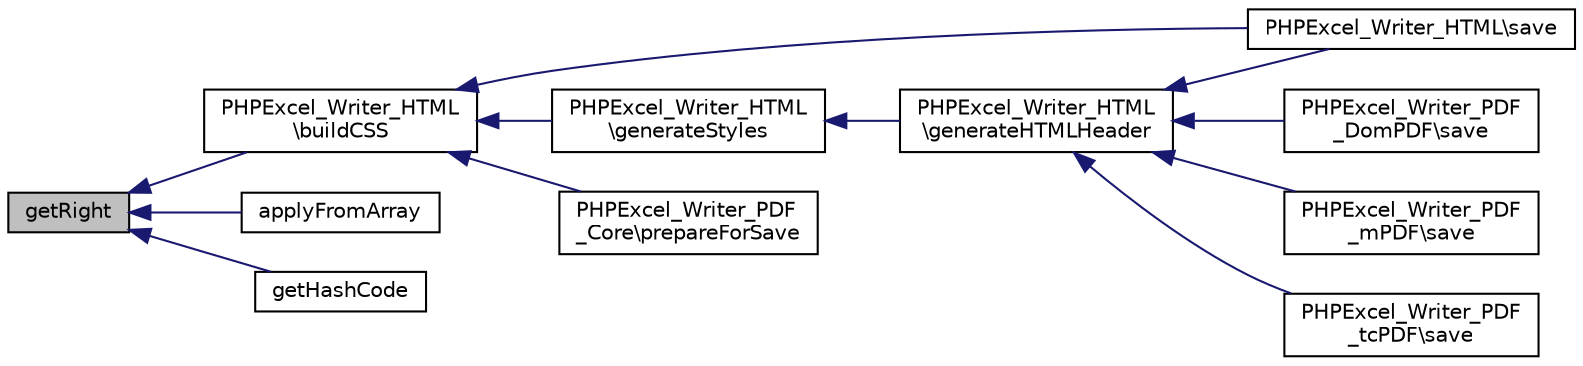digraph "getRight"
{
  edge [fontname="Helvetica",fontsize="10",labelfontname="Helvetica",labelfontsize="10"];
  node [fontname="Helvetica",fontsize="10",shape=record];
  rankdir="LR";
  Node63 [label="getRight",height=0.2,width=0.4,color="black", fillcolor="grey75", style="filled", fontcolor="black"];
  Node63 -> Node64 [dir="back",color="midnightblue",fontsize="10",style="solid",fontname="Helvetica"];
  Node64 [label="PHPExcel_Writer_HTML\l\\buildCSS",height=0.2,width=0.4,color="black", fillcolor="white", style="filled",URL="$class_p_h_p_excel___writer___h_t_m_l.html#a3f8fdb7ac7b7089f7b8ca365afbba79f"];
  Node64 -> Node65 [dir="back",color="midnightblue",fontsize="10",style="solid",fontname="Helvetica"];
  Node65 [label="PHPExcel_Writer_HTML\\save",height=0.2,width=0.4,color="black", fillcolor="white", style="filled",URL="$class_p_h_p_excel___writer___h_t_m_l.html#a47cf44d053426c59c85d31f37744687c"];
  Node64 -> Node66 [dir="back",color="midnightblue",fontsize="10",style="solid",fontname="Helvetica"];
  Node66 [label="PHPExcel_Writer_HTML\l\\generateStyles",height=0.2,width=0.4,color="black", fillcolor="white", style="filled",URL="$class_p_h_p_excel___writer___h_t_m_l.html#ae6002be0e346a33c8f65d034dc93158e"];
  Node66 -> Node67 [dir="back",color="midnightblue",fontsize="10",style="solid",fontname="Helvetica"];
  Node67 [label="PHPExcel_Writer_HTML\l\\generateHTMLHeader",height=0.2,width=0.4,color="black", fillcolor="white", style="filled",URL="$class_p_h_p_excel___writer___h_t_m_l.html#a4290ffdb5e8165cee74ba333620f56e9"];
  Node67 -> Node65 [dir="back",color="midnightblue",fontsize="10",style="solid",fontname="Helvetica"];
  Node67 -> Node68 [dir="back",color="midnightblue",fontsize="10",style="solid",fontname="Helvetica"];
  Node68 [label="PHPExcel_Writer_PDF\l_DomPDF\\save",height=0.2,width=0.4,color="black", fillcolor="white", style="filled",URL="$class_p_h_p_excel___writer___p_d_f___dom_p_d_f.html#a47cf44d053426c59c85d31f37744687c"];
  Node67 -> Node69 [dir="back",color="midnightblue",fontsize="10",style="solid",fontname="Helvetica"];
  Node69 [label="PHPExcel_Writer_PDF\l_mPDF\\save",height=0.2,width=0.4,color="black", fillcolor="white", style="filled",URL="$class_p_h_p_excel___writer___p_d_f__m_p_d_f.html#a47cf44d053426c59c85d31f37744687c"];
  Node67 -> Node70 [dir="back",color="midnightblue",fontsize="10",style="solid",fontname="Helvetica"];
  Node70 [label="PHPExcel_Writer_PDF\l_tcPDF\\save",height=0.2,width=0.4,color="black", fillcolor="white", style="filled",URL="$class_p_h_p_excel___writer___p_d_f__tc_p_d_f.html#a47cf44d053426c59c85d31f37744687c"];
  Node64 -> Node71 [dir="back",color="midnightblue",fontsize="10",style="solid",fontname="Helvetica"];
  Node71 [label="PHPExcel_Writer_PDF\l_Core\\prepareForSave",height=0.2,width=0.4,color="black", fillcolor="white", style="filled",URL="$class_p_h_p_excel___writer___p_d_f___core.html#a8f7146ac1b3765494f558fe3a7cc35e6"];
  Node63 -> Node72 [dir="back",color="midnightblue",fontsize="10",style="solid",fontname="Helvetica"];
  Node72 [label="applyFromArray",height=0.2,width=0.4,color="black", fillcolor="white", style="filled",URL="$class_p_h_p_excel___style___borders.html#adf38c8e6ab006ca15f50964882386acf"];
  Node63 -> Node73 [dir="back",color="midnightblue",fontsize="10",style="solid",fontname="Helvetica"];
  Node73 [label="getHashCode",height=0.2,width=0.4,color="black", fillcolor="white", style="filled",URL="$class_p_h_p_excel___style___borders.html#a565572289c60df45d1198602c6f93a8a"];
}
